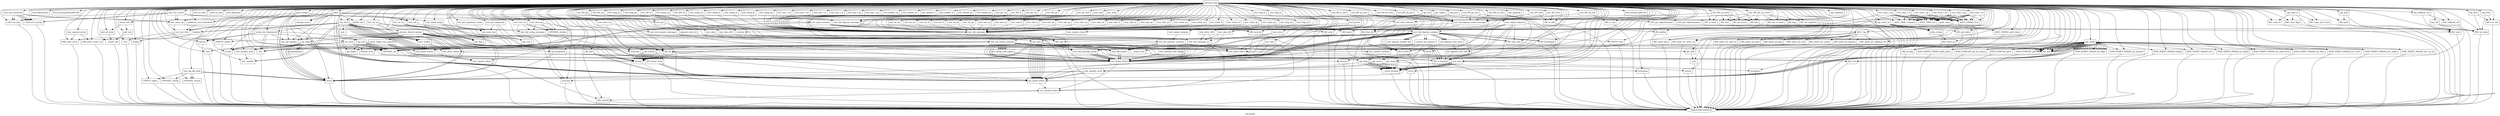 digraph "Call graph" {
	label="Call graph";

	Node0x5641d5fdc0b0 [shape=record,label="{external node}"];
	Node0x5641d5fdc0b0 -> Node0x5641d5fdae50;
	Node0x5641d5fdc0b0 -> Node0x5641d5fdaee0;
	Node0x5641d5fdc0b0 -> Node0x5641d603a8a0;
	Node0x5641d5fdc0b0 -> Node0x5641d603a8d0;
	Node0x5641d5fdc0b0 -> Node0x5641d603a980;
	Node0x5641d5fdc0b0 -> Node0x5641d5fdae80;
	Node0x5641d5fdc0b0 -> Node0x5641d5fdb070;
	Node0x5641d5fdc0b0 -> Node0x5641d5fdaf50;
	Node0x5641d5fdc0b0 -> Node0x5641d603aa50;
	Node0x5641d5fdc0b0 -> Node0x5641d5fdaeb0;
	Node0x5641d5fdc0b0 -> Node0x5641d603ab50;
	Node0x5641d5fdc0b0 -> Node0x5641d603abc0;
	Node0x5641d5fdc0b0 -> Node0x5641d603ac30;
	Node0x5641d5fdc0b0 -> Node0x5641d603ac60;
	Node0x5641d5fdc0b0 -> Node0x5641d5fb3970;
	Node0x5641d5fdc0b0 -> Node0x5641d5fb3b60;
	Node0x5641d5fdc0b0 -> Node0x5641d5fb3bd0;
	Node0x5641d5fdc0b0 -> Node0x5641d5fb4080;
	Node0x5641d5fdc0b0 -> Node0x5641d5fb4120;
	Node0x5641d5fdc0b0 -> Node0x5641d5fb41c0;
	Node0x5641d5fdc0b0 -> Node0x5641d6248a20;
	Node0x5641d5fdc0b0 -> Node0x5641d6248ac0;
	Node0x5641d5fdc0b0 -> Node0x5641d6248b60;
	Node0x5641d5fdc0b0 -> Node0x5641d6248bd0;
	Node0x5641d5fdc0b0 -> Node0x5641d6248e30;
	Node0x5641d5fdc0b0 -> Node0x5641d6248c40;
	Node0x5641d5fdc0b0 -> Node0x5641d6248ed0;
	Node0x5641d5fdc0b0 -> Node0x5641d6248f40;
	Node0x5641d5fdc0b0 -> Node0x5641d6248fe0;
	Node0x5641d5fdc0b0 -> Node0x5641d6249090;
	Node0x5641d5fdc0b0 -> Node0x5641d62492a0;
	Node0x5641d5fdc0b0 -> Node0x5641d62492d0;
	Node0x5641d5fdc0b0 -> Node0x5641d6249380;
	Node0x5641d5fdc0b0 -> Node0x5641d6249500;
	Node0x5641d5fdc0b0 -> Node0x5641d6249600;
	Node0x5641d5fdc0b0 -> Node0x5641d624b300;
	Node0x5641d5fdc0b0 -> Node0x5641d624b410;
	Node0x5641d5fdc0b0 -> Node0x5641d624b520;
	Node0x5641d5fdc0b0 -> Node0x5641d624b220;
	Node0x5641d5fdc0b0 -> Node0x5641d624b550;
	Node0x5641d5fdc0b0 -> Node0x5641d5fb39a0;
	Node0x5641d5fdc0b0 -> Node0x5641d6248c70;
	Node0x5641d5fdc0b0 -> Node0x5641d5fb4260;
	Node0x5641d5fdc0b0 -> Node0x5641d5fb3ac0;
	Node0x5641d5fdc0b0 -> Node0x5641d62496a0;
	Node0x5641d5fdc0b0 -> Node0x5641d603ad80;
	Node0x5641d5fdc0b0 -> Node0x5641d624b730;
	Node0x5641d5fdc0b0 -> Node0x5641d624b760;
	Node0x5641d5fdc0b0 -> Node0x5641d5fdb120;
	Node0x5641d5fdc0b0 -> Node0x5641d624b970;
	Node0x5641d5fdc0b0 -> Node0x5641d624b9a0;
	Node0x5641d5fdc0b0 -> Node0x5641d624ba10;
	Node0x5641d5fdc0b0 -> Node0x5641d624bb10;
	Node0x5641d5fdc0b0 -> Node0x5641d624bbb0;
	Node0x5641d5fdc0b0 -> Node0x5641d624bd30;
	Node0x5641d5fdc0b0 -> Node0x5641d624bd60;
	Node0x5641d5fdc0b0 -> Node0x5641d624bed0;
	Node0x5641d5fdc0b0 -> Node0x5641d624bf00;
	Node0x5641d5fdc0b0 -> Node0x5641d624bf70;
	Node0x5641d5fdc0b0 -> Node0x5641d624c140;
	Node0x5641d5fdc0b0 -> Node0x5641d624c1e0;
	Node0x5641d5fdc0b0 -> Node0x5641d624c280;
	Node0x5641d5fdc0b0 -> Node0x5641d624c320;
	Node0x5641d5fdc0b0 -> Node0x5641d624c3c0;
	Node0x5641d5fdc0b0 -> Node0x5641d624c460;
	Node0x5641d5fdc0b0 -> Node0x5641d624c500;
	Node0x5641d5fdc0b0 -> Node0x5641d624c5a0;
	Node0x5641d5fdc0b0 -> Node0x5641d624c640;
	Node0x5641d5fdc0b0 -> Node0x5641d624c6e0;
	Node0x5641d5fdc0b0 -> Node0x5641d624c780;
	Node0x5641d5fdc0b0 -> Node0x5641d624c820;
	Node0x5641d5fdc0b0 -> Node0x5641d624c8c0;
	Node0x5641d5fdc0b0 -> Node0x5641d624c960;
	Node0x5641d5fdc0b0 -> Node0x5641d624ca00;
	Node0x5641d5fdc0b0 -> Node0x5641d624aa80;
	Node0x5641d5fdc0b0 -> Node0x5641d624ab20;
	Node0x5641d5fdc0b0 -> Node0x5641d624abc0;
	Node0x5641d5fdc0b0 -> Node0x5641d624ac60;
	Node0x5641d5fdc0b0 -> Node0x5641d624ad00;
	Node0x5641d5fdc0b0 -> Node0x5641d624ada0;
	Node0x5641d5fdc0b0 -> Node0x5641d624ae40;
	Node0x5641d5fdc0b0 -> Node0x5641d624aee0;
	Node0x5641d5fdc0b0 -> Node0x5641d624af80;
	Node0x5641d5fdc0b0 -> Node0x5641d624b020;
	Node0x5641d5fdc0b0 -> Node0x5641d624b0c0;
	Node0x5641d5fdc0b0 -> Node0x5641d624b160;
	Node0x5641d5fdc0b0 -> Node0x5641d601a090;
	Node0x5641d5fdc0b0 -> Node0x5641d601a130;
	Node0x5641d5fdc0b0 -> Node0x5641d601a1d0;
	Node0x5641d5fdc0b0 -> Node0x5641d601a270;
	Node0x5641d5fdc0b0 -> Node0x5641d601a310;
	Node0x5641d5fdc0b0 -> Node0x5641d601a3b0;
	Node0x5641d5fdc0b0 -> Node0x5641d601a450;
	Node0x5641d5fdc0b0 -> Node0x5641d601a4f0;
	Node0x5641d5fdc0b0 -> Node0x5641d601a590;
	Node0x5641d5fdc0b0 -> Node0x5641d601a630;
	Node0x5641d5fdc0b0 -> Node0x5641d601a6d0;
	Node0x5641d5fdc0b0 -> Node0x5641d601a770;
	Node0x5641d5fdc0b0 -> Node0x5641d601a810;
	Node0x5641d5fdc0b0 -> Node0x5641d601a8b0;
	Node0x5641d5fdc0b0 -> Node0x5641d601a950;
	Node0x5641d5fdc0b0 -> Node0x5641d601a9f0;
	Node0x5641d5fdc0b0 -> Node0x5641d601aa90;
	Node0x5641d5fdc0b0 -> Node0x5641d601ab30;
	Node0x5641d5fdc0b0 -> Node0x5641d601abd0;
	Node0x5641d5fdc0b0 -> Node0x5641d601ac70;
	Node0x5641d5fdc0b0 -> Node0x5641d601ad10;
	Node0x5641d5fdc0b0 -> Node0x5641d601adb0;
	Node0x5641d5fdc0b0 -> Node0x5641d601ae50;
	Node0x5641d5fdc0b0 -> Node0x5641d6248f70;
	Node0x5641d5fdc0b0 -> Node0x5641d601af20;
	Node0x5641d5fdc0b0 -> Node0x5641d601afc0;
	Node0x5641d5fdc0b0 -> Node0x5641d601b060;
	Node0x5641d5fdc0b0 -> Node0x5641d601b220;
	Node0x5641d5fdc0b0 -> Node0x5641d601b250;
	Node0x5641d5fdc0b0 -> Node0x5641d601b390;
	Node0x5641d5fdc0b0 -> Node0x5641d601b430;
	Node0x5641d5fdc0b0 -> Node0x5641d601b560;
	Node0x5641d5fdc0b0 -> Node0x5641d5fdb000;
	Node0x5641d5fdc0b0 -> Node0x5641d601b590;
	Node0x5641d5fdc0b0 -> Node0x5641d601b770;
	Node0x5641d5fdc0b0 -> Node0x5641d601b7a0;
	Node0x5641d5fdc0b0 -> Node0x5641d601b8a0;
	Node0x5641d5fdc0b0 -> Node0x5641d601ba00;
	Node0x5641d5fdc0b0 -> Node0x5641d601ba70;
	Node0x5641d5fdc0b0 -> Node0x5641d601bbd0;
	Node0x5641d5fdc0b0 -> Node0x5641d601bc00;
	Node0x5641d5fdc0b0 -> Node0x5641d601bcc0;
	Node0x5641d5fdc0b0 -> Node0x5641d601bd80;
	Node0x5641d5fdc0b0 -> Node0x5641d60190c0;
	Node0x5641d5fdc0b0 -> Node0x5641d6019240;
	Node0x5641d5fdc0b0 -> Node0x5641d6019270;
	Node0x5641d5fdc0b0 -> Node0x5641d60192e0;
	Node0x5641d5fdc0b0 -> Node0x5641d6019430;
	Node0x5641d5fdc0b0 -> Node0x5641d60194a0;
	Node0x5641d5fdc0b0 -> Node0x5641d60195f0;
	Node0x5641d5fdc0b0 -> Node0x5641d6019660;
	Node0x5641d5fdc0b0 -> Node0x5641d60197f0;
	Node0x5641d5fdc0b0 -> Node0x5641d6019890;
	Node0x5641d5fdc0b0 -> Node0x5641d6019900;
	Node0x5641d5fdc0b0 -> Node0x5641d60199f0;
	Node0x5641d5fdc0b0 -> Node0x5641d6019a20;
	Node0x5641d5fdc0b0 -> Node0x5641d6019b20;
	Node0x5641d5fdc0b0 -> Node0x5641d6019bc0;
	Node0x5641d5fdc0b0 -> Node0x5641d6019b50;
	Node0x5641d5fdc0b0 -> Node0x5641d6019d50;
	Node0x5641d5fdc0b0 -> Node0x5641d6019f90;
	Node0x5641d5fdc0b0 -> Node0x5641d601a000;
	Node0x5641d5fdc0b0 -> Node0x5641d601a030;
	Node0x5641d5fdc0b0 -> Node0x5641d601a060;
	Node0x5641d5fdc0b0 -> Node0x5641d601c0a0;
	Node0x5641d5fdc0b0 -> Node0x5641d601c110;
	Node0x5641d5fdc0b0 -> Node0x5641d601c140;
	Node0x5641d5fdc0b0 -> Node0x5641d601c370;
	Node0x5641d5fdc0b0 -> Node0x5641d601c440;
	Node0x5641d5fdc0b0 -> Node0x5641d601c540;
	Node0x5641d5fdc0b0 -> Node0x5641d601c570;
	Node0x5641d5fdc0b0 -> Node0x5641d601c6f0;
	Node0x5641d5fdc0b0 -> Node0x5641d601c870;
	Node0x5641d5fdc0b0 -> Node0x5641d601c9f0;
	Node0x5641d5fdc0b0 -> Node0x5641d601cb70;
	Node0x5641d5fdc0b0 -> Node0x5641d601cd60;
	Node0x5641d5fdc0b0 -> Node0x5641d601cdd0;
	Node0x5641d5fdc0b0 -> Node0x5641d603adf0;
	Node0x5641d5fdc0b0 -> Node0x5641d5fb4870;
	Node0x5641d5fdc0b0 -> Node0x5641d601ce00;
	Node0x5641d5fdc0b0 -> Node0x5641d601cfd0;
	Node0x5641d5fdc0b0 -> Node0x5641d601d040;
	Node0x5641d5fdc0b0 -> Node0x5641d5fd0cf0;
	Node0x5641d5fdc0b0 -> Node0x5641d5fd0d90;
	Node0x5641d5fdc0b0 -> Node0x5641d5fd0e00;
	Node0x5641d5fdc0b0 -> Node0x5641d5fd0ef0;
	Node0x5641d5fdc0b0 -> Node0x5641d6248860;
	Node0x5641d5fdc0b0 -> Node0x5641d5fd0f20;
	Node0x5641d5fdc0b0 -> Node0x5641d5fd0fe0;
	Node0x5641d5fdc0b0 -> Node0x5641d5fd11d0;
	Node0x5641d5fdc0b0 -> Node0x5641d5fd1280;
	Node0x5641d5fdc0b0 -> Node0x5641d5fd12b0;
	Node0x5641d5fdc0b0 -> Node0x5641d5fd1530;
	Node0x5641d5fdc0b0 -> Node0x5641d5fd1560;
	Node0x5641d5fdc0b0 -> Node0x5641d5fd1750;
	Node0x5641d5fdc0b0 -> Node0x5641d5fd1780;
	Node0x5641d5fdc0b0 -> Node0x5641d5fd1970;
	Node0x5641d5fdc0b0 -> Node0x5641d62487f0;
	Node0x5641d5fdc0b0 -> Node0x5641d5fd19a0;
	Node0x5641d5fdc0b0 -> Node0x5641d5fd1b60;
	Node0x5641d5fdc0b0 -> Node0x5641d5fd1bd0;
	Node0x5641d5fdc0b0 -> Node0x5641d5fd1c40;
	Node0x5641d5fdc0b0 -> Node0x5641d5fd1cb0;
	Node0x5641d5fdc0b0 -> Node0x5641d5fd1d20;
	Node0x5641d5fdc0b0 -> Node0x5641d5fd21a0;
	Node0x5641d5fdc0b0 -> Node0x5641d5fd2210;
	Node0x5641d5fdc0b0 -> Node0x5641d5fd2280;
	Node0x5641d5fdc0b0 -> Node0x5641d5fd22f0;
	Node0x5641d5fdc0b0 -> Node0x5641d5fd2360;
	Node0x5641d5fdc0b0 -> Node0x5641d5fd2be0;
	Node0x5641d5fdc0b0 -> Node0x5641d5fd2c50;
	Node0x5641d5fdc0b0 -> Node0x5641d5fd2cc0;
	Node0x5641d5fdc0b0 -> Node0x5641d5fd2d30;
	Node0x5641d5fdc0b0 -> Node0x5641d62486d0;
	Node0x5641d5fdc0b0 -> Node0x5641d5fd30a0;
	Node0x5641d5fdc0b0 -> Node0x5641d5fd3030;
	Node0x5641d5fdc0b0 -> Node0x5641d5fd3180;
	Node0x5641d5fdc0b0 -> Node0x5641d6248780;
	Node0x5641d5fdc0b0 -> Node0x5641d5fd3250;
	Node0x5641d5fdc0b0 -> Node0x5641d624b480;
	Node0x5641d5fdc0b0 -> Node0x5641d624b370;
	Node0x5641d5fdc0b0 -> Node0x5641d5fb48a0;
	Node0x5641d5fdc0b0 -> Node0x5641d6249670;
	Node0x5641d5fdc0b0 -> Node0x5641d5fd32b0;
	Node0x5641d5fdc0b0 -> Node0x5641d5fd3440;
	Node0x5641d5fdc0b0 -> Node0x5641d5fd34b0;
	Node0x5641d5fdc0b0 -> Node0x5641d624b290;
	Node0x5641d5fdc0b0 -> Node0x5641d5fd35b0;
	Node0x5641d5fdc0b0 -> Node0x5641d6248900;
	Node0x5641d5fdc0b0 -> Node0x5641d5fd3650;
	Node0x5641d5fdc0b0 -> Node0x5641d624b600;
	Node0x5641d5fdc0b0 -> Node0x5641d5fb3a50;
	Node0x5641d5fdc0b0 -> Node0x5641d5fd3750;
	Node0x5641d5fdc0b0 -> Node0x5641d6248970;
	Node0x5641d5fdc0b0 -> Node0x5641d5fd3850;
	Node0x5641d5fdc0b0 -> Node0x5641d601b090;
	Node0x5641d5fdc0b0 -> Node0x5641d5fd3bf0;
	Node0x5641d5fdc0b0 -> Node0x5641d5fd40f0;
	Node0x5641d5fdc0b0 -> Node0x5641d601b940;
	Node0x5641d5fdc0b0 -> Node0x5641d5fd4280;
	Node0x5641d5fdc0b0 -> Node0x5641d5fd43f0;
	Node0x5641d5fdc0b0 -> Node0x5641d5fd48e0;
	Node0x5641d5fdc0b0 -> Node0x5641d601bb10;
	Node0x5641d5fdc0b0 -> Node0x5641d5fd4b30;
	Node0x5641d5fdc0b0 -> Node0x5641d5fd4ba0;
	Node0x5641d5fdc0b0 -> Node0x5641d601b700;
	Node0x5641d5fdc0b0 -> Node0x5641d5fd4e10;
	Node0x5641d5fdc0b0 -> Node0x5641d6249710;
	Node0x5641d5fdc0b0 -> Node0x5641d5fd3390;
	Node0x5641d5fdc0b0 -> Node0x5641d5fd4fb0;
	Node0x5641d5fdc0b0 -> Node0x5641d5fd5420;
	Node0x5641d5fdc0b0 -> Node0x5641d5fd5050;
	Node0x5641d5fdc0b0 -> Node0x5641d5fd5680;
	Node0x5641d5fdc0b0 -> Node0x5641d5fd4fe0;
	Node0x5641d5fdc0b0 -> Node0x5641d5fd5870;
	Node0x5641d5fdc0b0 -> Node0x5641d5fd5150;
	Node0x5641d5fdc0b0 -> Node0x5641d5fd5910;
	Node0x5641d5fdc0b0 -> Node0x5641d5fd51c0;
	Node0x5641d5fdc0b0 -> Node0x5641d5fd5a70;
	Node0x5641d5fdc0b0 -> Node0x5641d5fd5230;
	Node0x5641d5fdc0b0 -> Node0x5641d5fd5bb0;
	Node0x5641d5fdc0b0 -> Node0x5641d5fd52a0;
	Node0x5641d5fdc0b0 -> Node0x5641d6068350;
	Node0x5641d5fdc0b0 -> Node0x5641d5fd5310;
	Node0x5641d5fdc0b0 -> Node0x5641d6068440;
	Node0x5641d5fdc0b0 -> Node0x5641d5fd5380;
	Node0x5641d5fdc0b0 -> Node0x5641d5fd5490;
	Node0x5641d5fdc0b0 -> Node0x5641d60684e0;
	Node0x5641d5fdc0b0 -> Node0x5641d5fd54c0;
	Node0x5641d5fdc0b0 -> Node0x5641d60682e0;
	Node0x5641d5fdc0b0 -> Node0x5641d5fd59b0;
	Node0x5641d5fdc0b0 -> Node0x5641d5fd5720;
	Node0x5641d5fdc0b0 -> Node0x5641d5fd56b0;
	Node0x5641d5fdc0b0 -> Node0x5641d5fd57d0;
	Node0x5641d5fdc0b0 -> Node0x5641d5fd5530;
	Node0x5641d5fdc0b0 -> Node0x5641d5fced00;
	Node0x5641d5fdaee0 [shape=record,label="{cast_test_vector}"];
	Node0x5641d5fdaee0 -> Node0x5641d5fdae80;
	Node0x5641d5fdaee0 -> Node0x5641d5fdb070;
	Node0x5641d5fdaee0 -> Node0x5641d5fdb000;
	Node0x5641d5fdaee0 -> Node0x5641d5fdb120;
	Node0x5641d5fdaee0 -> Node0x5641d5fdb070;
	Node0x5641d5fdaee0 -> Node0x5641d5fdb000;
	Node0x5641d5fdaee0 -> Node0x5641d5fdb120;
	Node0x5641d5fdae50 [shape=record,label="{setup_tests}"];
	Node0x5641d5fdae50 -> Node0x5641d5fdaeb0;
	Node0x5641d5fdae50 -> Node0x5641d5fdaf50;
	Node0x5641d603a8a0 [shape=record,label="{cast_test_iterations}"];
	Node0x5641d603a8a0 -> Node0x5641d5fdae80;
	Node0x5641d603a8a0 -> Node0x5641d5fdb070;
	Node0x5641d603a8a0 -> Node0x5641d5fdb070;
	Node0x5641d603a8a0 -> Node0x5641d5fdae80;
	Node0x5641d603a8a0 -> Node0x5641d5fdb070;
	Node0x5641d603a8a0 -> Node0x5641d5fdb070;
	Node0x5641d603a8a0 -> Node0x5641d5fdb000;
	Node0x5641d603a8a0 -> Node0x5641d5fdb000;
	Node0x5641d603a8d0 [shape=record,label="{llvm.dbg.declare}"];
	Node0x5641d5fb41c0 [shape=record,label="{run_tests}"];
	Node0x5641d5fb41c0 -> Node0x5641d5fb4230;
	Node0x5641d5fb41c0 -> Node0x5641d5fb39a0;
	Node0x5641d5fb41c0 -> Node0x5641d5fb39a0;
	Node0x5641d5fb41c0 -> Node0x5641d5fb39a0;
	Node0x5641d5fb41c0 -> Node0x5641d5fb3a50;
	Node0x5641d5fb41c0 -> Node0x5641d5fb4260;
	Node0x5641d5fb41c0 -> Node0x5641d5fb39a0;
	Node0x5641d5fb41c0 -> Node0x5641d5fb39a0;
	Node0x5641d5fb41c0 -> Node0x5641d5fb3a50;
	Node0x5641d5fb41c0 -> Node0x5641d5fb3bd0;
	Node0x5641d5fb41c0 -> Node0x5641d5fdae20;
	Node0x5641d5fb41c0 -> Node0x5641d5fb4310;
	Node0x5641d5fb41c0 -> Node0x5641d5fb4380;
	Node0x5641d5fb41c0 -> Node0x5641d5fb39a0;
	Node0x5641d5fb41c0 -> Node0x5641d5fb39a0;
	Node0x5641d5fb41c0 -> Node0x5641d5fb3a50;
	Node0x5641d5fb41c0 -> Node0x5641d5fb4260;
	Node0x5641d5fb41c0 -> Node0x5641d5fb4800;
	Node0x5641d5fb41c0 -> Node0x5641d5fb3bd0;
	Node0x5641d5fb41c0 -> Node0x5641d5fdae20;
	Node0x5641d5fb41c0 -> Node0x5641d5fb4380;
	Node0x5641d5fb41c0 -> Node0x5641d5fb4310;
	Node0x5641d5fb41c0 -> Node0x5641d5fb4310;
	Node0x5641d5fb41c0 -> Node0x5641d5fb4310;
	Node0x5641d5fb4230 [shape=record,label="{process_shared_options}"];
	Node0x5641d5fb4230 -> Node0x5641d5fb4870;
	Node0x5641d5fb4230 -> Node0x5641d62486d0;
	Node0x5641d5fb4230 -> Node0x5641d603ad80;
	Node0x5641d5fb4230 -> Node0x5641d5fb48a0;
	Node0x5641d5fb4230 -> Node0x5641d6248780;
	Node0x5641d5fb4230 -> Node0x5641d62487f0;
	Node0x5641d5fb4230 -> Node0x5641d6248780;
	Node0x5641d5fb4230 -> Node0x5641d62487f0;
	Node0x5641d5fb4230 -> Node0x5641d6248860;
	Node0x5641d5fb4230 -> Node0x5641d62487f0;
	Node0x5641d5fb4230 -> Node0x5641d6248860;
	Node0x5641d5fb4230 -> Node0x5641d62487f0;
	Node0x5641d5fb4230 -> Node0x5641d6248860;
	Node0x5641d5fb4230 -> Node0x5641d603ad10;
	Node0x5641d5fb4230 -> Node0x5641d62488d0;
	Node0x5641d5fb4310 [shape=record,label="{test_verdict}"];
	Node0x5641d5fb4310 -> Node0x5641d5fb3a50;
	Node0x5641d5fb4310 -> Node0x5641d6248970;
	Node0x5641d5fb4310 -> Node0x5641d5fb39a0;
	Node0x5641d5fb4310 -> Node0x5641d6248900;
	Node0x5641d5fb4310 -> Node0x5641d5fb39a0;
	Node0x5641d5fb4310 -> Node0x5641d5fb39a0;
	Node0x5641d5fb4310 -> Node0x5641d5fb3a50;
	Node0x5641d5fb4380 [shape=record,label="{finalize}"];
	Node0x5641d5fb4380 -> Node0x5641d6248a20;
	Node0x5641d5fb4380 -> Node0x5641d6248ac0;
	Node0x5641d5fb4800 [shape=record,label="{gcd}"];
	Node0x5641d6248a20 [shape=record,label="{ERR_clear_error}"];
	Node0x5641d6248a20 -> Node0x5641d5fdae20;
	Node0x5641d6248ac0 [shape=record,label="{ERR_print_errors_cb}"];
	Node0x5641d6248ac0 -> Node0x5641d5fdae20;
	Node0x5641d6248b60 [shape=record,label="{llvm.va_start}"];
	Node0x5641d6248bd0 [shape=record,label="{llvm.va_end}"];
	Node0x5641d601b7a0 [shape=record,label="{test_BN_eq}"];
	Node0x5641d601b7a0 -> Node0x5641d601b8a0;
	Node0x5641d601b7a0 -> Node0x5641d601b940;
	Node0x5641d601b8a0 [shape=record,label="{BN_cmp}"];
	Node0x5641d601b8a0 -> Node0x5641d5fdae20;
	Node0x5641d601ba00 [shape=record,label="{test_BN_eq_zero}"];
	Node0x5641d601ba00 -> Node0x5641d601ba70;
	Node0x5641d601ba00 -> Node0x5641d601bb10;
	Node0x5641d601ba70 [shape=record,label="{BN_is_zero}"];
	Node0x5641d601ba70 -> Node0x5641d5fdae20;
	Node0x5641d601bbd0 [shape=record,label="{test_BN_ne}"];
	Node0x5641d601bbd0 -> Node0x5641d601b8a0;
	Node0x5641d601bbd0 -> Node0x5641d601b940;
	Node0x5641d601bc00 [shape=record,label="{test_BN_ne_zero}"];
	Node0x5641d601bc00 -> Node0x5641d601ba70;
	Node0x5641d601bc00 -> Node0x5641d601bb10;
	Node0x5641d601bcc0 [shape=record,label="{test_BN_gt}"];
	Node0x5641d601bcc0 -> Node0x5641d601b8a0;
	Node0x5641d601bcc0 -> Node0x5641d601b940;
	Node0x5641d601bd80 [shape=record,label="{test_BN_gt_zero}"];
	Node0x5641d601bd80 -> Node0x5641d60190c0;
	Node0x5641d601bd80 -> Node0x5641d601ba70;
	Node0x5641d601bd80 -> Node0x5641d601bb10;
	Node0x5641d60190c0 [shape=record,label="{BN_is_negative}"];
	Node0x5641d60190c0 -> Node0x5641d5fdae20;
	Node0x5641d5fd5870 [shape=record,label="{tap_puts}"];
	Node0x5641d5fd5870 -> Node0x5641d6248f40;
	Node0x5641d5fd5870 -> Node0x5641d5fd5420;
	Node0x5641d5fd5150 [shape=record,label="{BIO_meth_set_puts}"];
	Node0x5641d5fd5150 -> Node0x5641d5fdae20;
	Node0x5641d5fd5910 [shape=record,label="{tap_gets}"];
	Node0x5641d5fd5910 -> Node0x5641d5fd5490;
	Node0x5641d5fd5910 -> Node0x5641d5fd59b0;
	Node0x5641d5fd51c0 [shape=record,label="{BIO_meth_set_gets}"];
	Node0x5641d5fd51c0 -> Node0x5641d5fdae20;
	Node0x5641d5fd5a70 [shape=record,label="{tap_ctrl}"];
	Node0x5641d5fd5a70 -> Node0x5641d5fd5490;
	Node0x5641d5fd5a70 -> Node0x5641d5fd54c0;
	Node0x5641d5fd5a70 -> Node0x5641d5fd3750;
	Node0x5641d5fd5230 [shape=record,label="{BIO_meth_set_ctrl}"];
	Node0x5641d5fd5230 -> Node0x5641d5fdae20;
	Node0x5641d5fd5bb0 [shape=record,label="{tap_new}"];
	Node0x5641d5fd5bb0 -> Node0x5641d5fd54c0;
	Node0x5641d5fd5bb0 -> Node0x5641d60682e0;
	Node0x5641d5fd52a0 [shape=record,label="{BIO_meth_set_create}"];
	Node0x5641d5fd52a0 -> Node0x5641d5fdae20;
	Node0x5641d6068350 [shape=record,label="{tap_free}"];
	Node0x5641d6068350 -> Node0x5641d5fd54c0;
	Node0x5641d6068350 -> Node0x5641d60682e0;
	Node0x5641d5fd5310 [shape=record,label="{BIO_meth_set_destroy}"];
	Node0x5641d5fd5310 -> Node0x5641d5fdae20;
	Node0x5641d6068440 [shape=record,label="{tap_callback_ctrl}"];
	Node0x5641d6068440 -> Node0x5641d5fd5490;
	Node0x5641d6068440 -> Node0x5641d60684e0;
	Node0x5641d5fd5380 [shape=record,label="{BIO_meth_set_callback_ctrl}"];
	Node0x5641d5fd5380 -> Node0x5641d5fdae20;
	Node0x5641d5fd5490 [shape=record,label="{BIO_next}"];
	Node0x5641d5fd5490 -> Node0x5641d5fdae20;
	Node0x5641d60684e0 [shape=record,label="{BIO_callback_ctrl}"];
	Node0x5641d60684e0 -> Node0x5641d5fdae20;
	Node0x5641d5fd54c0 [shape=record,label="{BIO_set_data}"];
	Node0x5641d5fd54c0 -> Node0x5641d5fdae20;
	Node0x5641d60682e0 [shape=record,label="{BIO_set_init}"];
	Node0x5641d60682e0 -> Node0x5641d5fdae20;
	Node0x5641d5fd59b0 [shape=record,label="{BIO_gets}"];
	Node0x5641d5fd59b0 -> Node0x5641d5fdae20;
	Node0x5641d603a980 [shape=record,label="{llvm.memcpy.p0i8.p0i8.i64}"];
	Node0x5641d5fdae80 [shape=record,label="{CAST_set_key}"];
	Node0x5641d5fdae80 -> Node0x5641d5fdae20;
	Node0x5641d5fdb070 [shape=record,label="{CAST_ecb_encrypt}"];
	Node0x5641d5fdb070 -> Node0x5641d5fdae20;
	Node0x5641d5fdaf50 [shape=record,label="{add_test}"];
	Node0x5641d5fdaf50 -> Node0x5641d603aa50;
	Node0x5641d603aa50 [shape=record,label="{__assert_fail}"];
	Node0x5641d603aa50 -> Node0x5641d5fdae20;
	Node0x5641d5fdaeb0 [shape=record,label="{add_all_tests}"];
	Node0x5641d5fdaeb0 -> Node0x5641d603aa50;
	Node0x5641d603ab50 [shape=record,label="{subtest_level}"];
	Node0x5641d603abc0 [shape=record,label="{setup_test_framework}"];
	Node0x5641d603abc0 -> Node0x5641d603ac30;
	Node0x5641d603abc0 -> Node0x5641d603ac30;
	Node0x5641d603abc0 -> Node0x5641d603ac60;
	Node0x5641d603abc0 -> Node0x5641d603ac60;
	Node0x5641d603abc0 -> Node0x5641d603ad10;
	Node0x5641d603abc0 -> Node0x5641d603ad80;
	Node0x5641d603abc0 -> Node0x5641d603adf0;
	Node0x5641d603ac30 [shape=record,label="{getenv}"];
	Node0x5641d603ac30 -> Node0x5641d5fdae20;
	Node0x5641d603ac60 [shape=record,label="{atoi}"];
	Node0x5641d603ac60 -> Node0x5641d5fdae20;
	Node0x5641d603ad10 [shape=record,label="{set_seed}"];
	Node0x5641d603ad10 -> Node0x5641d5fb3970;
	Node0x5641d603ad10 -> Node0x5641d603ab50;
	Node0x5641d603ad10 -> Node0x5641d5fb39a0;
	Node0x5641d603ad10 -> Node0x5641d5fb3a50;
	Node0x5641d603ad10 -> Node0x5641d5fb3ac0;
	Node0x5641d5fb3970 [shape=record,label="{time}"];
	Node0x5641d5fb3970 -> Node0x5641d5fdae20;
	Node0x5641d5fb3b60 [shape=record,label="{pulldown_test_framework}"];
	Node0x5641d5fb3b60 -> Node0x5641d5fb3bd0;
	Node0x5641d6248f40 [shape=record,label="{strlen}"];
	Node0x5641d6248f40 -> Node0x5641d5fdae20;
	Node0x5641d5fb3bd0 [shape=record,label="{set_test_title}"];
	Node0x5641d5fb3bd0 -> Node0x5641d5fb4080;
	Node0x5641d5fb3bd0 -> Node0x5641d5fb4120;
	Node0x5641d5fb4080 [shape=record,label="{free}"];
	Node0x5641d5fb4080 -> Node0x5641d5fdae20;
	Node0x5641d5fb4120 [shape=record,label="{strdup}"];
	Node0x5641d5fb4120 -> Node0x5641d5fdae20;
	Node0x5641d6248f70 [shape=record,label="{test_ptr}"];
	Node0x5641d6248f70 -> Node0x5641d624c070;
	Node0x5641d601af20 [shape=record,label="{test_true}"];
	Node0x5641d601af20 -> Node0x5641d624c070;
	Node0x5641d601afc0 [shape=record,label="{test_false}"];
	Node0x5641d601afc0 -> Node0x5641d624c070;
	Node0x5641d601b060 [shape=record,label="{test_str_eq}"];
	Node0x5641d601b060 -> Node0x5641d6248c40;
	Node0x5641d601b060 -> Node0x5641d6248f40;
	Node0x5641d601b060 -> Node0x5641d6248f40;
	Node0x5641d601b060 -> Node0x5641d601b090;
	Node0x5641d6019240 [shape=record,label="{test_BN_ge}"];
	Node0x5641d6019240 -> Node0x5641d601b8a0;
	Node0x5641d6019240 -> Node0x5641d601b940;
	Node0x5641d6019270 [shape=record,label="{test_BN_ge_zero}"];
	Node0x5641d6019270 -> Node0x5641d60190c0;
	Node0x5641d6019270 -> Node0x5641d601ba70;
	Node0x5641d6019270 -> Node0x5641d601bb10;
	Node0x5641d60192e0 [shape=record,label="{test_BN_lt}"];
	Node0x5641d60192e0 -> Node0x5641d601b8a0;
	Node0x5641d60192e0 -> Node0x5641d601b940;
	Node0x5641d6019430 [shape=record,label="{test_BN_lt_zero}"];
	Node0x5641d6019430 -> Node0x5641d60190c0;
	Node0x5641d6019430 -> Node0x5641d601ba70;
	Node0x5641d6019430 -> Node0x5641d601bb10;
	Node0x5641d60194a0 [shape=record,label="{test_BN_le}"];
	Node0x5641d60194a0 -> Node0x5641d601b8a0;
	Node0x5641d60194a0 -> Node0x5641d601b940;
	Node0x5641d60195f0 [shape=record,label="{test_BN_le_zero}"];
	Node0x5641d60195f0 -> Node0x5641d60190c0;
	Node0x5641d60195f0 -> Node0x5641d601ba70;
	Node0x5641d60195f0 -> Node0x5641d601bb10;
	Node0x5641d6019660 [shape=record,label="{test_BN_eq_one}"];
	Node0x5641d6019660 -> Node0x5641d60197f0;
	Node0x5641d6019660 -> Node0x5641d601bb10;
	Node0x5641d60197f0 [shape=record,label="{BN_is_one}"];
	Node0x5641d60197f0 -> Node0x5641d5fdae20;
	Node0x5641d6019890 [shape=record,label="{test_BN_odd}"];
	Node0x5641d6019890 -> Node0x5641d6019900;
	Node0x5641d6019890 -> Node0x5641d601bb10;
	Node0x5641d6019900 [shape=record,label="{BN_is_odd}"];
	Node0x5641d6019900 -> Node0x5641d5fdae20;
	Node0x5641d60199f0 [shape=record,label="{test_BN_even}"];
	Node0x5641d60199f0 -> Node0x5641d6019900;
	Node0x5641d60199f0 -> Node0x5641d601bb10;
	Node0x5641d6019a20 [shape=record,label="{test_BN_eq_word}"];
	Node0x5641d6019a20 -> Node0x5641d6019b20;
	Node0x5641d6019a20 -> Node0x5641d6019bc0;
	Node0x5641d6019a20 -> Node0x5641d6019b50;
	Node0x5641d6019a20 -> Node0x5641d601b940;
	Node0x5641d6019a20 -> Node0x5641d6019d50;
	Node0x5641d6019b20 [shape=record,label="{BN_is_word}"];
	Node0x5641d6019b20 -> Node0x5641d5fdae20;
	Node0x5641d5fd4a80 [shape=record,label="{hex_convert_memory}"];
	Node0x5641d5fd49b0 [shape=record,label="{test_bignum_zero_null}"];
	Node0x5641d5fd49b0 -> Node0x5641d60190c0;
	Node0x5641d601bb10 [shape=record,label="{test_fail_bignum_mono_message}"];
	Node0x5641d601bb10 -> Node0x5641d5fd4190;
	Node0x5641d601bb10 -> Node0x5641d6248c70;
	Node0x5641d5fd4b30 [shape=record,label="{test_output_bignum}"];
	Node0x5641d5fd4b30 -> Node0x5641d601ba70;
	Node0x5641d5fd4b30 -> Node0x5641d5fd49b0;
	Node0x5641d5fd4b30 -> Node0x5641d6248c70;
	Node0x5641d5fd4b30 -> Node0x5641d5fd4280;
	Node0x5641d5fd4b30 -> Node0x5641d5fd4ba0;
	Node0x5641d5fd4b30 -> Node0x5641d5fd4a80;
	Node0x5641d5fd4b30 -> Node0x5641d60190c0;
	Node0x5641d5fd4b30 -> Node0x5641d6248c70;
	Node0x5641d5fd4b30 -> Node0x5641d5fd4190;
	Node0x5641d5fd4ba0 [shape=record,label="{BN_bn2bin}"];
	Node0x5641d5fd4ba0 -> Node0x5641d5fdae20;
	Node0x5641d601b700 [shape=record,label="{test_fail_memory_message}"];
	Node0x5641d601b700 -> Node0x5641d5fd4de0;
	Node0x5641d601b700 -> Node0x5641d6248c70;
	Node0x5641d5fd4de0 [shape=record,label="{test_fail_memory_common}"];
	Node0x5641d5fd4de0 -> Node0x5641d624b730;
	Node0x5641d5fd4de0 -> Node0x5641d5fd4e80;
	Node0x5641d5fd4de0 -> Node0x5641d5fd3a70;
	Node0x5641d5fd4de0 -> Node0x5641d5fd4e80;
	Node0x5641d5fd4de0 -> Node0x5641d5fd4e80;
	Node0x5641d5fd4de0 -> Node0x5641d601b590;
	Node0x5641d5fd4de0 -> Node0x5641d5fd3a70;
	Node0x5641d5fd4de0 -> Node0x5641d5fd4a80;
	Node0x5641d5fd4de0 -> Node0x5641d5fd4a80;
	Node0x5641d5fd4de0 -> Node0x5641d6248c70;
	Node0x5641d5fd4de0 -> Node0x5641d5fd4e80;
	Node0x5641d5fd4de0 -> Node0x5641d6248c70;
	Node0x5641d5fd4de0 -> Node0x5641d5fd4e80;
	Node0x5641d5fd4de0 -> Node0x5641d6248c70;
	Node0x5641d5fd4de0 -> Node0x5641d6248c70;
	Node0x5641d5fd4de0 -> Node0x5641d6248970;
	Node0x5641d5fd4e80 [shape=record,label="{test_memory_null_empty}"];
	Node0x5641d5fd4e80 -> Node0x5641d6248c70;
	Node0x5641d5fd4e80 -> Node0x5641d6248c70;
	Node0x5641d5fd4e10 [shape=record,label="{test_output_memory}"];
	Node0x5641d5fd4e10 -> Node0x5641d5fd4de0;
	Node0x5641d6249710 [shape=record,label="{global_init}"];
	Node0x5641d5fd3390 [shape=record,label="{BIO_f_tap}"];
	Node0x5641d5fd3390 -> Node0x5641d5fd4fb0;
	Node0x5641d5fd3390 -> Node0x5641d5fd5050;
	Node0x5641d5fd3390 -> Node0x5641d5fd4fe0;
	Node0x5641d5fd3390 -> Node0x5641d5fd5150;
	Node0x5641d5fd3390 -> Node0x5641d5fd51c0;
	Node0x5641d5fd3390 -> Node0x5641d5fd5230;
	Node0x5641d5fd3390 -> Node0x5641d5fd52a0;
	Node0x5641d5fd3390 -> Node0x5641d5fd5310;
	Node0x5641d5fd3390 -> Node0x5641d5fd5380;
	Node0x5641d5fd4fb0 [shape=record,label="{BIO_meth_new}"];
	Node0x5641d5fd4fb0 -> Node0x5641d5fdae20;
	Node0x5641d5fd5420 [shape=record,label="{tap_write_ex}"];
	Node0x5641d5fd5420 -> Node0x5641d5fd5490;
	Node0x5641d5fd5420 -> Node0x5641d5fd5530;
	Node0x5641d5fd5420 -> Node0x5641d5fd54c0;
	Node0x5641d5fd5420 -> Node0x5641d603ab50;
	Node0x5641d5fd5420 -> Node0x5641d5fd55e0;
	Node0x5641d5fd5420 -> Node0x5641d5fd55e0;
	Node0x5641d5fd5420 -> Node0x5641d5fd55e0;
	Node0x5641d5fd5420 -> Node0x5641d5fd54c0;
	Node0x5641d5fd5050 [shape=record,label="{BIO_meth_set_write_ex}"];
	Node0x5641d5fd5050 -> Node0x5641d5fdae20;
	Node0x5641d5fd5680 [shape=record,label="{tap_read_ex}"];
	Node0x5641d5fd5680 -> Node0x5641d5fd5490;
	Node0x5641d5fd5680 -> Node0x5641d5fd5720;
	Node0x5641d5fd5680 -> Node0x5641d5fd56b0;
	Node0x5641d5fd5680 -> Node0x5641d5fd57d0;
	Node0x5641d5fd4fe0 [shape=record,label="{BIO_meth_set_read_ex}"];
	Node0x5641d5fd4fe0 -> Node0x5641d5fdae20;
	Node0x5641d62488d0 [shape=record,label="{check_single_test_params}"];
	Node0x5641d62488d0 -> Node0x5641d6248c40;
	Node0x5641d62488d0 -> Node0x5641d603ac60;
	Node0x5641d62488d0 -> Node0x5641d6248c70;
	Node0x5641d62488d0 -> Node0x5641d6248c70;
	Node0x5641d62488d0 -> Node0x5641d6248c70;
	Node0x5641d6248e30 [shape=record,label="{llvm.dbg.label}"];
	Node0x5641d6248c40 [shape=record,label="{strcmp}"];
	Node0x5641d6248c40 -> Node0x5641d5fdae20;
	Node0x5641d6248ed0 [shape=record,label="{glue_strings}"];
	Node0x5641d6248ed0 -> Node0x5641d6248f40;
	Node0x5641d6248ed0 -> Node0x5641d6248fe0;
	Node0x5641d6248ed0 -> Node0x5641d6248f70;
	Node0x5641d6248ed0 -> Node0x5641d6249090;
	Node0x5641d6248ed0 -> Node0x5641d6248f40;
	Node0x5641d6248fe0 [shape=record,label="{CRYPTO_malloc}"];
	Node0x5641d6248fe0 -> Node0x5641d5fdae20;
	Node0x5641d6249090 [shape=record,label="{strcpy}"];
	Node0x5641d6249090 -> Node0x5641d5fdae20;
	Node0x5641d62492a0 [shape=record,label="{test_mk_file_path}"];
	Node0x5641d62492a0 -> Node0x5641d6248f40;
	Node0x5641d62492a0 -> Node0x5641d6248f40;
	Node0x5641d62492a0 -> Node0x5641d6248f40;
	Node0x5641d62492a0 -> Node0x5641d62492d0;
	Node0x5641d62492a0 -> Node0x5641d6249380;
	Node0x5641d62492a0 -> Node0x5641d6249500;
	Node0x5641d62492a0 -> Node0x5641d6249500;
	Node0x5641d62492d0 [shape=record,label="{CRYPTO_zalloc}"];
	Node0x5641d62492d0 -> Node0x5641d5fdae20;
	Node0x5641d6249380 [shape=record,label="{OPENSSL_strlcpy}"];
	Node0x5641d6249380 -> Node0x5641d5fdae20;
	Node0x5641d6249500 [shape=record,label="{OPENSSL_strlcat}"];
	Node0x5641d6249500 -> Node0x5641d5fdae20;
	Node0x5641d6249600 [shape=record,label="{main}"];
	Node0x5641d6249600 -> Node0x5641d6249670;
	Node0x5641d6249600 -> Node0x5641d6249710;
	Node0x5641d6249600 -> Node0x5641d6248c70;
	Node0x5641d6249600 -> Node0x5641d603abc0;
	Node0x5641d6249600 -> Node0x5641d5fdae50;
	Node0x5641d6249600 -> Node0x5641d5fb41c0;
	Node0x5641d6249600 -> Node0x5641d62496a0;
	Node0x5641d6249600 -> Node0x5641d624b220;
	Node0x5641d6249600 -> Node0x5641d603ad80;
	Node0x5641d6249600 -> Node0x5641d5fb48a0;
	Node0x5641d6249600 -> Node0x5641d5fb3b60;
	Node0x5641d6249600 -> Node0x5641d624b290;
	Node0x5641d624b300 [shape=record,label="{test_get_argument_count}"];
	Node0x5641d624b300 -> Node0x5641d624b370;
	Node0x5641d624b410 [shape=record,label="{test_get_argument}"];
	Node0x5641d624b410 -> Node0x5641d624b480;
	Node0x5641d624b410 -> Node0x5641d624b520;
	Node0x5641d624b410 -> Node0x5641d624b370;
	Node0x5641d624b520 [shape=record,label="{OPENSSL_die}"];
	Node0x5641d624b520 -> Node0x5641d5fdae20;
	Node0x5641d624b220 [shape=record,label="{opt_check_usage}"];
	Node0x5641d624b220 -> Node0x5641d624b480;
	Node0x5641d624b220 -> Node0x5641d624b370;
	Node0x5641d624b220 -> Node0x5641d6248c70;
	Node0x5641d624b220 -> Node0x5641d6248c70;
	Node0x5641d624b550 [shape=record,label="{opt_printf_stderr}"];
	Node0x5641d624b550 -> Node0x5641d624b600;
	Node0x5641d5fb39a0 [shape=record,label="{test_printf_stdout}"];
	Node0x5641d5fb39a0 -> Node0x5641d6248900;
	Node0x5641d6248c70 [shape=record,label="{test_printf_stderr}"];
	Node0x5641d6248c70 -> Node0x5641d624b600;
	Node0x5641d601a1d0 [shape=record,label="{test_ulong_eq}"];
	Node0x5641d601a1d0 -> Node0x5641d624c070;
	Node0x5641d601a270 [shape=record,label="{test_ulong_ne}"];
	Node0x5641d601a270 -> Node0x5641d624c070;
	Node0x5641d601a310 [shape=record,label="{test_ulong_lt}"];
	Node0x5641d601a310 -> Node0x5641d624c070;
	Node0x5641d601a3b0 [shape=record,label="{test_ulong_le}"];
	Node0x5641d601a3b0 -> Node0x5641d624c070;
	Node0x5641d601a450 [shape=record,label="{test_ulong_gt}"];
	Node0x5641d601a450 -> Node0x5641d624c070;
	Node0x5641d601a4f0 [shape=record,label="{test_ulong_ge}"];
	Node0x5641d601a4f0 -> Node0x5641d624c070;
	Node0x5641d601a590 [shape=record,label="{test_size_t_eq}"];
	Node0x5641d601a590 -> Node0x5641d624c070;
	Node0x5641d601a630 [shape=record,label="{test_size_t_ne}"];
	Node0x5641d601a630 -> Node0x5641d624c070;
	Node0x5641d5fb4260 [shape=record,label="{test_random}"];
	Node0x5641d5fb3ac0 [shape=record,label="{test_random_seed}"];
	Node0x5641d5fb3ac0 -> Node0x5641d5fb4260;
	Node0x5641d62496a0 [shape=record,label="{cleanup_tests}"];
	Node0x5641d603ad80 [shape=record,label="{test_get_options}"];
	Node0x5641d624b730 [shape=record,label="{test_fail_message_prefix}"];
	Node0x5641d624b730 -> Node0x5641d6248c70;
	Node0x5641d624b730 -> Node0x5641d6248c70;
	Node0x5641d624b730 -> Node0x5641d6248c70;
	Node0x5641d624b730 -> Node0x5641d6248c70;
	Node0x5641d624b730 -> Node0x5641d6248c70;
	Node0x5641d624b730 -> Node0x5641d6248c70;
	Node0x5641d624b760 [shape=record,label="{test_info_c90}"];
	Node0x5641d624b760 -> Node0x5641d624b8a0;
	Node0x5641d624b8a0 [shape=record,label="{test_fail_message_va}"];
	Node0x5641d624b8a0 -> Node0x5641d624b730;
	Node0x5641d624b8a0 -> Node0x5641d624b600;
	Node0x5641d624b8a0 -> Node0x5641d6248c70;
	Node0x5641d624b8a0 -> Node0x5641d6248970;
	Node0x5641d5fdb120 [shape=record,label="{test_info}"];
	Node0x5641d5fdb120 -> Node0x5641d624b8a0;
	Node0x5641d624b970 [shape=record,label="{test_error_c90}"];
	Node0x5641d624b970 -> Node0x5641d624b8a0;
	Node0x5641d624b970 -> Node0x5641d6248c70;
	Node0x5641d624b9a0 [shape=record,label="{test_error}"];
	Node0x5641d624b9a0 -> Node0x5641d624b8a0;
	Node0x5641d624b9a0 -> Node0x5641d6248c70;
	Node0x5641d624ba10 [shape=record,label="{test_perror}"];
	Node0x5641d624ba10 -> Node0x5641d624bb10;
	Node0x5641d624ba10 -> Node0x5641d624bbb0;
	Node0x5641d624ba10 -> Node0x5641d624b9a0;
	Node0x5641d624bb10 [shape=record,label="{__errno_location}"];
	Node0x5641d624bb10 -> Node0x5641d5fdae20;
	Node0x5641d624bbb0 [shape=record,label="{strerror}"];
	Node0x5641d624bbb0 -> Node0x5641d5fdae20;
	Node0x5641d624bd30 [shape=record,label="{test_note}"];
	Node0x5641d624bd30 -> Node0x5641d624b600;
	Node0x5641d624bd30 -> Node0x5641d6248c70;
	Node0x5641d624bd30 -> Node0x5641d6248970;
	Node0x5641d624bd60 [shape=record,label="{test_skip}"];
	Node0x5641d624bd60 -> Node0x5641d624b8a0;
	Node0x5641d624bed0 [shape=record,label="{test_skip_c90}"];
	Node0x5641d624bed0 -> Node0x5641d624b8a0;
	Node0x5641d624bed0 -> Node0x5641d6248c70;
	Node0x5641d624bf00 [shape=record,label="{test_openssl_errors}"];
	Node0x5641d624bf00 -> Node0x5641d6248ac0;
	Node0x5641d624bf00 -> Node0x5641d6248a20;
	Node0x5641d624bf70 [shape=record,label="{test_int_eq}"];
	Node0x5641d624bf70 -> Node0x5641d624c070;
	Node0x5641d624c070 [shape=record,label="{test_fail_message}"];
	Node0x5641d624c070 -> Node0x5641d624b8a0;
	Node0x5641d624c140 [shape=record,label="{test_int_ne}"];
	Node0x5641d624c140 -> Node0x5641d624c070;
	Node0x5641d624c1e0 [shape=record,label="{test_int_lt}"];
	Node0x5641d624c1e0 -> Node0x5641d624c070;
	Node0x5641d624c280 [shape=record,label="{test_int_le}"];
	Node0x5641d624c280 -> Node0x5641d624c070;
	Node0x5641d624c320 [shape=record,label="{test_int_gt}"];
	Node0x5641d624c320 -> Node0x5641d624c070;
	Node0x5641d624c3c0 [shape=record,label="{test_int_ge}"];
	Node0x5641d624c3c0 -> Node0x5641d624c070;
	Node0x5641d624c460 [shape=record,label="{test_uint_eq}"];
	Node0x5641d624c460 -> Node0x5641d624c070;
	Node0x5641d601b220 [shape=record,label="{test_str_ne}"];
	Node0x5641d601b220 -> Node0x5641d6248c40;
	Node0x5641d601b220 -> Node0x5641d6248f40;
	Node0x5641d601b220 -> Node0x5641d6248f40;
	Node0x5641d601b220 -> Node0x5641d601b090;
	Node0x5641d601b250 [shape=record,label="{test_strn_eq}"];
	Node0x5641d601b250 -> Node0x5641d601b390;
	Node0x5641d601b250 -> Node0x5641d601b430;
	Node0x5641d601b250 -> Node0x5641d601b430;
	Node0x5641d601b250 -> Node0x5641d601b090;
	Node0x5641d601b390 [shape=record,label="{strncmp}"];
	Node0x5641d601b390 -> Node0x5641d5fdae20;
	Node0x5641d601b430 [shape=record,label="{OPENSSL_strnlen}"];
	Node0x5641d601b430 -> Node0x5641d5fdae20;
	Node0x5641d601b560 [shape=record,label="{test_strn_ne}"];
	Node0x5641d601b560 -> Node0x5641d601b390;
	Node0x5641d601b560 -> Node0x5641d601b430;
	Node0x5641d601b560 -> Node0x5641d601b430;
	Node0x5641d601b560 -> Node0x5641d601b090;
	Node0x5641d5fdb000 [shape=record,label="{test_mem_eq}"];
	Node0x5641d5fdb000 -> Node0x5641d601b590;
	Node0x5641d5fdb000 -> Node0x5641d601b700;
	Node0x5641d601b590 [shape=record,label="{memcmp}"];
	Node0x5641d601b590 -> Node0x5641d5fdae20;
	Node0x5641d601b770 [shape=record,label="{test_mem_ne}"];
	Node0x5641d601b770 -> Node0x5641d601b590;
	Node0x5641d601b770 -> Node0x5641d601b700;
	Node0x5641d624c500 [shape=record,label="{test_uint_ne}"];
	Node0x5641d624c500 -> Node0x5641d624c070;
	Node0x5641d624c5a0 [shape=record,label="{test_uint_lt}"];
	Node0x5641d624c5a0 -> Node0x5641d624c070;
	Node0x5641d624c640 [shape=record,label="{test_uint_le}"];
	Node0x5641d624c640 -> Node0x5641d624c070;
	Node0x5641d624c6e0 [shape=record,label="{test_uint_gt}"];
	Node0x5641d624c6e0 -> Node0x5641d624c070;
	Node0x5641d624c780 [shape=record,label="{test_uint_ge}"];
	Node0x5641d624c780 -> Node0x5641d624c070;
	Node0x5641d624c820 [shape=record,label="{test_char_eq}"];
	Node0x5641d624c820 -> Node0x5641d624c070;
	Node0x5641d624c8c0 [shape=record,label="{test_char_ne}"];
	Node0x5641d624c8c0 -> Node0x5641d624c070;
	Node0x5641d624c960 [shape=record,label="{test_char_lt}"];
	Node0x5641d624c960 -> Node0x5641d624c070;
	Node0x5641d624ca00 [shape=record,label="{test_char_le}"];
	Node0x5641d624ca00 -> Node0x5641d624c070;
	Node0x5641d624aa80 [shape=record,label="{test_char_gt}"];
	Node0x5641d624aa80 -> Node0x5641d624c070;
	Node0x5641d624ab20 [shape=record,label="{test_char_ge}"];
	Node0x5641d624ab20 -> Node0x5641d624c070;
	Node0x5641d624abc0 [shape=record,label="{test_uchar_eq}"];
	Node0x5641d624abc0 -> Node0x5641d624c070;
	Node0x5641d624ac60 [shape=record,label="{test_uchar_ne}"];
	Node0x5641d624ac60 -> Node0x5641d624c070;
	Node0x5641d624ad00 [shape=record,label="{test_uchar_lt}"];
	Node0x5641d624ad00 -> Node0x5641d624c070;
	Node0x5641d624ada0 [shape=record,label="{test_uchar_le}"];
	Node0x5641d624ada0 -> Node0x5641d624c070;
	Node0x5641d624ae40 [shape=record,label="{test_uchar_gt}"];
	Node0x5641d624ae40 -> Node0x5641d624c070;
	Node0x5641d624aee0 [shape=record,label="{test_uchar_ge}"];
	Node0x5641d624aee0 -> Node0x5641d624c070;
	Node0x5641d624af80 [shape=record,label="{test_long_eq}"];
	Node0x5641d624af80 -> Node0x5641d624c070;
	Node0x5641d624b020 [shape=record,label="{test_long_ne}"];
	Node0x5641d624b020 -> Node0x5641d624c070;
	Node0x5641d624b0c0 [shape=record,label="{test_long_lt}"];
	Node0x5641d624b0c0 -> Node0x5641d624c070;
	Node0x5641d624b160 [shape=record,label="{test_long_le}"];
	Node0x5641d624b160 -> Node0x5641d624c070;
	Node0x5641d601a090 [shape=record,label="{test_long_gt}"];
	Node0x5641d601a090 -> Node0x5641d624c070;
	Node0x5641d601a130 [shape=record,label="{test_long_ge}"];
	Node0x5641d601a130 -> Node0x5641d624c070;
	Node0x5641d5fd1970 [shape=record,label="{opt_verify}"];
	Node0x5641d5fd1970 -> Node0x5641d624b520;
	Node0x5641d5fd1970 -> Node0x5641d624b520;
	Node0x5641d5fd1970 -> Node0x5641d624b520;
	Node0x5641d5fd1970 -> Node0x5641d62487f0;
	Node0x5641d5fd1970 -> Node0x5641d5fd19a0;
	Node0x5641d5fd1970 -> Node0x5641d62487f0;
	Node0x5641d5fd1970 -> Node0x5641d624b550;
	Node0x5641d5fd1970 -> Node0x5641d5fd1b60;
	Node0x5641d5fd1970 -> Node0x5641d62487f0;
	Node0x5641d5fd1970 -> Node0x5641d5fd1bd0;
	Node0x5641d5fd1970 -> Node0x5641d62487f0;
	Node0x5641d5fd1970 -> Node0x5641d624b550;
	Node0x5641d5fd1970 -> Node0x5641d5fd1c40;
	Node0x5641d5fd1970 -> Node0x5641d5fd1cb0;
	Node0x5641d5fd1970 -> Node0x5641d5fd1d20;
	Node0x5641d5fd1970 -> Node0x5641d62487f0;
	Node0x5641d5fd1970 -> Node0x5641d624b550;
	Node0x5641d5fd1970 -> Node0x5641d62487f0;
	Node0x5641d5fd1970 -> Node0x5641d5fd21a0;
	Node0x5641d5fd1970 -> Node0x5641d62487f0;
	Node0x5641d5fd1970 -> Node0x5641d624b550;
	Node0x5641d5fd1970 -> Node0x5641d5fd2210;
	Node0x5641d5fd1970 -> Node0x5641d62487f0;
	Node0x5641d5fd1970 -> Node0x5641d603ac60;
	Node0x5641d5fd1970 -> Node0x5641d5fd2280;
	Node0x5641d5fd1970 -> Node0x5641d62487f0;
	Node0x5641d5fd1970 -> Node0x5641d603ac60;
	Node0x5641d5fd1970 -> Node0x5641d5fd22f0;
	Node0x5641d5fd1970 -> Node0x5641d62487f0;
	Node0x5641d5fd1970 -> Node0x5641d5fd1280;
	Node0x5641d5fd1970 -> Node0x5641d62487f0;
	Node0x5641d5fd1970 -> Node0x5641d624b550;
	Node0x5641d5fd1970 -> Node0x5641d5fd2360;
	Node0x5641d5fd1970 -> Node0x5641d62487f0;
	Node0x5641d5fd1970 -> Node0x5641d5fd2be0;
	Node0x5641d5fd1970 -> Node0x5641d62487f0;
	Node0x5641d5fd1970 -> Node0x5641d5fd2c50;
	Node0x5641d5fd1970 -> Node0x5641d62487f0;
	Node0x5641d5fd1970 -> Node0x5641d5fd2cc0;
	Node0x5641d5fd1970 -> Node0x5641d5fd2d30;
	Node0x5641d5fd1970 -> Node0x5641d5fd2d30;
	Node0x5641d5fd1970 -> Node0x5641d5fd2d30;
	Node0x5641d5fd1970 -> Node0x5641d5fd2d30;
	Node0x5641d5fd1970 -> Node0x5641d5fd2d30;
	Node0x5641d5fd1970 -> Node0x5641d5fd2d30;
	Node0x5641d5fd1970 -> Node0x5641d5fd2d30;
	Node0x5641d5fd1970 -> Node0x5641d5fd2d30;
	Node0x5641d5fd1970 -> Node0x5641d5fd2d30;
	Node0x5641d5fd1970 -> Node0x5641d5fd2d30;
	Node0x5641d5fd1970 -> Node0x5641d5fd2d30;
	Node0x5641d5fd1970 -> Node0x5641d5fd2d30;
	Node0x5641d5fd1970 -> Node0x5641d5fd2d30;
	Node0x5641d5fd1970 -> Node0x5641d5fd2d30;
	Node0x5641d5fd1970 -> Node0x5641d5fd2d30;
	Node0x5641d5fd1970 -> Node0x5641d5fd2d30;
	Node0x5641d5fd1970 -> Node0x5641d5fd2d30;
	Node0x5641d5fd1970 -> Node0x5641d5fd2d30;
	Node0x5641d5fd1970 -> Node0x5641d5fd2d30;
	Node0x5641d5fd1970 -> Node0x5641d5fd2d30;
	Node0x5641d62487f0 [shape=record,label="{opt_arg}"];
	Node0x5641d5fd19a0 [shape=record,label="{OBJ_txt2obj}"];
	Node0x5641d5fd19a0 -> Node0x5641d5fdae20;
	Node0x5641d5fd1b60 [shape=record,label="{X509_VERIFY_PARAM_add0_policy}"];
	Node0x5641d5fd1b60 -> Node0x5641d5fdae20;
	Node0x5641d5fd1bd0 [shape=record,label="{X509_PURPOSE_get_by_sname}"];
	Node0x5641d5fd1bd0 -> Node0x5641d5fdae20;
	Node0x5641d5fd1c40 [shape=record,label="{X509_PURPOSE_get0}"];
	Node0x5641d5fd1c40 -> Node0x5641d5fdae20;
	Node0x5641d5fd1cb0 [shape=record,label="{X509_PURPOSE_get_id}"];
	Node0x5641d5fd1cb0 -> Node0x5641d5fdae20;
	Node0x5641d5fd1d20 [shape=record,label="{X509_VERIFY_PARAM_set_purpose}"];
	Node0x5641d5fd1d20 -> Node0x5641d5fdae20;
	Node0x5641d5fd21a0 [shape=record,label="{X509_VERIFY_PARAM_lookup}"];
	Node0x5641d5fd21a0 -> Node0x5641d5fdae20;
	Node0x5641d5fd2210 [shape=record,label="{X509_VERIFY_PARAM_set1}"];
	Node0x5641d5fd2210 -> Node0x5641d5fdae20;
	Node0x5641d5fd2280 [shape=record,label="{X509_VERIFY_PARAM_set_depth}"];
	Node0x5641d5fd2280 -> Node0x5641d5fdae20;
	Node0x5641d5fd22f0 [shape=record,label="{X509_VERIFY_PARAM_set_auth_level}"];
	Node0x5641d5fd22f0 -> Node0x5641d5fdae20;
	Node0x5641d5fd2360 [shape=record,label="{X509_VERIFY_PARAM_set_time}"];
	Node0x5641d5fd2360 -> Node0x5641d5fdae20;
	Node0x5641d5fd2be0 [shape=record,label="{X509_VERIFY_PARAM_set1_host}"];
	Node0x5641d5fd2be0 -> Node0x5641d5fdae20;
	Node0x5641d5fd2c50 [shape=record,label="{X509_VERIFY_PARAM_set1_email}"];
	Node0x5641d5fd2c50 -> Node0x5641d5fdae20;
	Node0x5641d5fd2cc0 [shape=record,label="{X509_VERIFY_PARAM_set1_ip_asc}"];
	Node0x5641d5fd2cc0 -> Node0x5641d5fdae20;
	Node0x5641d5fd2d30 [shape=record,label="{X509_VERIFY_PARAM_set_flags}"];
	Node0x5641d5fd2d30 -> Node0x5641d5fdae20;
	Node0x5641d601a6d0 [shape=record,label="{test_size_t_lt}"];
	Node0x5641d601a6d0 -> Node0x5641d624c070;
	Node0x5641d601a770 [shape=record,label="{test_size_t_le}"];
	Node0x5641d601a770 -> Node0x5641d624c070;
	Node0x5641d601a810 [shape=record,label="{test_size_t_gt}"];
	Node0x5641d601a810 -> Node0x5641d624c070;
	Node0x5641d601a8b0 [shape=record,label="{test_size_t_ge}"];
	Node0x5641d601a8b0 -> Node0x5641d624c070;
	Node0x5641d601a950 [shape=record,label="{test_double_eq}"];
	Node0x5641d601a950 -> Node0x5641d624c070;
	Node0x5641d601a9f0 [shape=record,label="{test_double_ne}"];
	Node0x5641d601a9f0 -> Node0x5641d624c070;
	Node0x5641d601aa90 [shape=record,label="{test_double_lt}"];
	Node0x5641d601aa90 -> Node0x5641d624c070;
	Node0x5641d601ab30 [shape=record,label="{test_double_le}"];
	Node0x5641d601ab30 -> Node0x5641d624c070;
	Node0x5641d601abd0 [shape=record,label="{test_double_gt}"];
	Node0x5641d601abd0 -> Node0x5641d624c070;
	Node0x5641d601ac70 [shape=record,label="{test_double_ge}"];
	Node0x5641d601ac70 -> Node0x5641d624c070;
	Node0x5641d601ad10 [shape=record,label="{test_ptr_eq}"];
	Node0x5641d601ad10 -> Node0x5641d624c070;
	Node0x5641d601adb0 [shape=record,label="{test_ptr_ne}"];
	Node0x5641d601adb0 -> Node0x5641d624c070;
	Node0x5641d601ae50 [shape=record,label="{test_ptr_null}"];
	Node0x5641d601ae50 -> Node0x5641d624c070;
	Node0x5641d6019bc0 [shape=record,label="{BN_new}"];
	Node0x5641d6019bc0 -> Node0x5641d5fdae20;
	Node0x5641d6019b50 [shape=record,label="{BN_set_word}"];
	Node0x5641d6019b50 -> Node0x5641d5fdae20;
	Node0x5641d6019d50 [shape=record,label="{BN_free}"];
	Node0x5641d6019d50 -> Node0x5641d5fdae20;
	Node0x5641d6019f90 [shape=record,label="{test_BN_abs_eq_word}"];
	Node0x5641d6019f90 -> Node0x5641d601a000;
	Node0x5641d6019f90 -> Node0x5641d6019bc0;
	Node0x5641d6019f90 -> Node0x5641d601a030;
	Node0x5641d6019f90 -> Node0x5641d601a060;
	Node0x5641d6019f90 -> Node0x5641d6019b50;
	Node0x5641d6019f90 -> Node0x5641d601b940;
	Node0x5641d6019f90 -> Node0x5641d6019d50;
	Node0x5641d6019f90 -> Node0x5641d6019d50;
	Node0x5641d601a000 [shape=record,label="{BN_abs_is_word}"];
	Node0x5641d601a000 -> Node0x5641d5fdae20;
	Node0x5641d601a030 [shape=record,label="{BN_dup}"];
	Node0x5641d601a030 -> Node0x5641d5fdae20;
	Node0x5641d601a060 [shape=record,label="{BN_set_negative}"];
	Node0x5641d601a060 -> Node0x5641d5fdae20;
	Node0x5641d601c0a0 [shape=record,label="{test_time_t_eq}"];
	Node0x5641d601c0a0 -> Node0x5641d601c110;
	Node0x5641d601c0a0 -> Node0x5641d601c110;
	Node0x5641d601c0a0 -> Node0x5641d601c140;
	Node0x5641d601c0a0 -> Node0x5641d601c1f0;
	Node0x5641d601c0a0 -> Node0x5641d601c1f0;
	Node0x5641d601c0a0 -> Node0x5641d624c070;
	Node0x5641d601c0a0 -> Node0x5641d601c370;
	Node0x5641d601c0a0 -> Node0x5641d601c370;
	Node0x5641d601c110 [shape=record,label="{ASN1_TIME_set}"];
	Node0x5641d601c110 -> Node0x5641d5fdae20;
	Node0x5641d601c140 [shape=record,label="{ASN1_TIME_compare}"];
	Node0x5641d601c140 -> Node0x5641d5fdae20;
	Node0x5641d601c1f0 [shape=record,label="{print_time}"];
	Node0x5641d601c1f0 -> Node0x5641d601c440;
	Node0x5641d601c370 [shape=record,label="{ASN1_STRING_free}"];
	Node0x5641d601c370 -> Node0x5641d5fdae20;
	Node0x5641d601c440 [shape=record,label="{ASN1_STRING_get0_data}"];
	Node0x5641d601c440 -> Node0x5641d5fdae20;
	Node0x5641d601c540 [shape=record,label="{test_time_t_ne}"];
	Node0x5641d601c540 -> Node0x5641d601c110;
	Node0x5641d601c540 -> Node0x5641d601c110;
	Node0x5641d601c540 -> Node0x5641d601c140;
	Node0x5641d601c540 -> Node0x5641d601c1f0;
	Node0x5641d601c540 -> Node0x5641d601c1f0;
	Node0x5641d601c540 -> Node0x5641d624c070;
	Node0x5641d601c540 -> Node0x5641d601c370;
	Node0x5641d601c540 -> Node0x5641d601c370;
	Node0x5641d601c570 [shape=record,label="{test_time_t_gt}"];
	Node0x5641d601c570 -> Node0x5641d601c110;
	Node0x5641d601c570 -> Node0x5641d601c110;
	Node0x5641d601c570 -> Node0x5641d601c140;
	Node0x5641d601c570 -> Node0x5641d601c1f0;
	Node0x5641d601c570 -> Node0x5641d601c1f0;
	Node0x5641d601c570 -> Node0x5641d624c070;
	Node0x5641d601c570 -> Node0x5641d601c370;
	Node0x5641d601c570 -> Node0x5641d601c370;
	Node0x5641d601c6f0 [shape=record,label="{test_time_t_ge}"];
	Node0x5641d601c6f0 -> Node0x5641d601c110;
	Node0x5641d601c6f0 -> Node0x5641d601c110;
	Node0x5641d601c6f0 -> Node0x5641d601c140;
	Node0x5641d601c6f0 -> Node0x5641d601c1f0;
	Node0x5641d601c6f0 -> Node0x5641d601c1f0;
	Node0x5641d601c6f0 -> Node0x5641d624c070;
	Node0x5641d601c6f0 -> Node0x5641d601c370;
	Node0x5641d601c6f0 -> Node0x5641d601c370;
	Node0x5641d601c870 [shape=record,label="{test_time_t_lt}"];
	Node0x5641d601c870 -> Node0x5641d601c110;
	Node0x5641d601c870 -> Node0x5641d601c110;
	Node0x5641d601c870 -> Node0x5641d601c140;
	Node0x5641d601c870 -> Node0x5641d601c1f0;
	Node0x5641d601c870 -> Node0x5641d601c1f0;
	Node0x5641d601c870 -> Node0x5641d624c070;
	Node0x5641d601c870 -> Node0x5641d601c370;
	Node0x5641d601c870 -> Node0x5641d601c370;
	Node0x5641d601c9f0 [shape=record,label="{test_time_t_le}"];
	Node0x5641d601c9f0 -> Node0x5641d601c110;
	Node0x5641d601c9f0 -> Node0x5641d601c110;
	Node0x5641d601c9f0 -> Node0x5641d601c140;
	Node0x5641d601c9f0 -> Node0x5641d601c1f0;
	Node0x5641d601c9f0 -> Node0x5641d601c1f0;
	Node0x5641d601c9f0 -> Node0x5641d624c070;
	Node0x5641d601c9f0 -> Node0x5641d601c370;
	Node0x5641d601c9f0 -> Node0x5641d601c370;
	Node0x5641d601cb70 [shape=record,label="{opt_progname}"];
	Node0x5641d601cb70 -> Node0x5641d6248f40;
	Node0x5641d601cb70 -> Node0x5641d601cd60;
	Node0x5641d601cd60 [shape=record,label="{strncpy}"];
	Node0x5641d601cd60 -> Node0x5641d5fdae20;
	Node0x5641d601cdd0 [shape=record,label="{opt_getprog}"];
	Node0x5641d603adf0 [shape=record,label="{opt_init}"];
	Node0x5641d603adf0 -> Node0x5641d5fb4870;
	Node0x5641d603adf0 -> Node0x5641d601cb70;
	Node0x5641d603adf0 -> Node0x5641d624b520;
	Node0x5641d603adf0 -> Node0x5641d624b520;
	Node0x5641d603adf0 -> Node0x5641d624b520;
	Node0x5641d603adf0 -> Node0x5641d6248c40;
	Node0x5641d603adf0 -> Node0x5641d624b520;
	Node0x5641d603adf0 -> Node0x5641d624b520;
	Node0x5641d603adf0 -> Node0x5641d624b520;
	Node0x5641d5fb4870 [shape=record,label="{opt_begin}"];
	Node0x5641d601ce00 [shape=record,label="{opt_format_error}"];
	Node0x5641d601ce00 -> Node0x5641d624b550;
	Node0x5641d601ce00 -> Node0x5641d624b550;
	Node0x5641d601ce00 -> Node0x5641d624b550;
	Node0x5641d601cfd0 [shape=record,label="{opt_format}"];
	Node0x5641d601cfd0 -> Node0x5641d601ce00;
	Node0x5641d601cfd0 -> Node0x5641d601ce00;
	Node0x5641d601cfd0 -> Node0x5641d601ce00;
	Node0x5641d601cfd0 -> Node0x5641d6248c40;
	Node0x5641d601cfd0 -> Node0x5641d6248c40;
	Node0x5641d601cfd0 -> Node0x5641d601ce00;
	Node0x5641d601cfd0 -> Node0x5641d601ce00;
	Node0x5641d601cfd0 -> Node0x5641d601ce00;
	Node0x5641d601cfd0 -> Node0x5641d601ce00;
	Node0x5641d601cfd0 -> Node0x5641d601ce00;
	Node0x5641d601cfd0 -> Node0x5641d601ce00;
	Node0x5641d601cfd0 -> Node0x5641d6248c40;
	Node0x5641d601cfd0 -> Node0x5641d6248c40;
	Node0x5641d601cfd0 -> Node0x5641d601ce00;
	Node0x5641d601cfd0 -> Node0x5641d6248c40;
	Node0x5641d601cfd0 -> Node0x5641d6248c40;
	Node0x5641d601cfd0 -> Node0x5641d601ce00;
	Node0x5641d601cfd0 -> Node0x5641d6248c40;
	Node0x5641d601cfd0 -> Node0x5641d6248c40;
	Node0x5641d601cfd0 -> Node0x5641d6248c40;
	Node0x5641d601cfd0 -> Node0x5641d6248c40;
	Node0x5641d601cfd0 -> Node0x5641d601ce00;
	Node0x5641d601d040 [shape=record,label="{opt_cipher}"];
	Node0x5641d601d040 -> Node0x5641d5fd0cf0;
	Node0x5641d601d040 -> Node0x5641d624b550;
	Node0x5641d5fd0cf0 [shape=record,label="{EVP_get_cipherbyname}"];
	Node0x5641d5fd0cf0 -> Node0x5641d5fdae20;
	Node0x5641d5fd0d90 [shape=record,label="{opt_md}"];
	Node0x5641d5fd0d90 -> Node0x5641d5fd0e00;
	Node0x5641d5fd0d90 -> Node0x5641d624b550;
	Node0x5641d5fd0e00 [shape=record,label="{EVP_get_digestbyname}"];
	Node0x5641d5fd0e00 -> Node0x5641d5fdae20;
	Node0x5641d5fd0ef0 [shape=record,label="{opt_pair}"];
	Node0x5641d5fd0ef0 -> Node0x5641d6248c40;
	Node0x5641d5fd0ef0 -> Node0x5641d624b550;
	Node0x5641d5fd0ef0 -> Node0x5641d624b550;
	Node0x5641d6248860 [shape=record,label="{opt_int}"];
	Node0x5641d6248860 -> Node0x5641d5fd0f20;
	Node0x5641d6248860 -> Node0x5641d624b550;
	Node0x5641d5fd0f20 [shape=record,label="{opt_long}"];
	Node0x5641d5fd0f20 -> Node0x5641d624bb10;
	Node0x5641d5fd0f20 -> Node0x5641d624bb10;
	Node0x5641d5fd0f20 -> Node0x5641d5fd0fe0;
	Node0x5641d5fd0f20 -> Node0x5641d624bb10;
	Node0x5641d5fd0f20 -> Node0x5641d624bb10;
	Node0x5641d5fd0f20 -> Node0x5641d5fd1170;
	Node0x5641d5fd0f20 -> Node0x5641d624bb10;
	Node0x5641d5fd0f20 -> Node0x5641d624bb10;
	Node0x5641d5fd0fe0 [shape=record,label="{strtol}"];
	Node0x5641d5fd0fe0 -> Node0x5641d5fdae20;
	Node0x5641d5fd1170 [shape=record,label="{opt_number_error}"];
	Node0x5641d5fd1170 -> Node0x5641d6248f40;
	Node0x5641d5fd1170 -> Node0x5641d601b390;
	Node0x5641d5fd1170 -> Node0x5641d624b550;
	Node0x5641d5fd1170 -> Node0x5641d624b550;
	Node0x5641d5fd11d0 [shape=record,label="{llvm.memset.p0i8.i64}"];
	Node0x5641d5fd1280 [shape=record,label="{opt_imax}"];
	Node0x5641d5fd1280 -> Node0x5641d624bb10;
	Node0x5641d5fd1280 -> Node0x5641d624bb10;
	Node0x5641d5fd1280 -> Node0x5641d5fd12b0;
	Node0x5641d5fd1280 -> Node0x5641d624bb10;
	Node0x5641d5fd1280 -> Node0x5641d624bb10;
	Node0x5641d5fd1280 -> Node0x5641d5fd1170;
	Node0x5641d5fd1280 -> Node0x5641d624bb10;
	Node0x5641d5fd1280 -> Node0x5641d624bb10;
	Node0x5641d5fd12b0 [shape=record,label="{strtoimax}"];
	Node0x5641d5fd12b0 -> Node0x5641d5fdae20;
	Node0x5641d5fd1530 [shape=record,label="{opt_umax}"];
	Node0x5641d5fd1530 -> Node0x5641d624bb10;
	Node0x5641d5fd1530 -> Node0x5641d624bb10;
	Node0x5641d5fd1530 -> Node0x5641d5fd1560;
	Node0x5641d5fd1530 -> Node0x5641d624bb10;
	Node0x5641d5fd1530 -> Node0x5641d624bb10;
	Node0x5641d5fd1530 -> Node0x5641d5fd1170;
	Node0x5641d5fd1530 -> Node0x5641d624bb10;
	Node0x5641d5fd1530 -> Node0x5641d624bb10;
	Node0x5641d5fd1560 [shape=record,label="{strtoumax}"];
	Node0x5641d5fd1560 -> Node0x5641d5fdae20;
	Node0x5641d5fd1750 [shape=record,label="{opt_ulong}"];
	Node0x5641d5fd1750 -> Node0x5641d624bb10;
	Node0x5641d5fd1750 -> Node0x5641d624bb10;
	Node0x5641d5fd1750 -> Node0x5641d5fd1780;
	Node0x5641d5fd1750 -> Node0x5641d624bb10;
	Node0x5641d5fd1750 -> Node0x5641d624bb10;
	Node0x5641d5fd1750 -> Node0x5641d5fd1170;
	Node0x5641d5fd1750 -> Node0x5641d624bb10;
	Node0x5641d5fd1750 -> Node0x5641d624bb10;
	Node0x5641d5fd1780 [shape=record,label="{strtoul}"];
	Node0x5641d5fd1780 -> Node0x5641d5fdae20;
	Node0x5641d62486d0 [shape=record,label="{opt_next}"];
	Node0x5641d62486d0 -> Node0x5641d6248c40;
	Node0x5641d62486d0 -> Node0x5641d5fd30a0;
	Node0x5641d62486d0 -> Node0x5641d6248c40;
	Node0x5641d62486d0 -> Node0x5641d624b550;
	Node0x5641d62486d0 -> Node0x5641d624b550;
	Node0x5641d62486d0 -> Node0x5641d5fd3030;
	Node0x5641d62486d0 -> Node0x5641d624b550;
	Node0x5641d62486d0 -> Node0x5641d6248860;
	Node0x5641d62486d0 -> Node0x5641d624b550;
	Node0x5641d62486d0 -> Node0x5641d5fd1280;
	Node0x5641d62486d0 -> Node0x5641d624b550;
	Node0x5641d62486d0 -> Node0x5641d5fd1530;
	Node0x5641d62486d0 -> Node0x5641d624b550;
	Node0x5641d62486d0 -> Node0x5641d5fd0f20;
	Node0x5641d62486d0 -> Node0x5641d624b550;
	Node0x5641d62486d0 -> Node0x5641d5fd1750;
	Node0x5641d62486d0 -> Node0x5641d624b550;
	Node0x5641d62486d0 -> Node0x5641d601cfd0;
	Node0x5641d62486d0 -> Node0x5641d624b550;
	Node0x5641d62486d0 -> Node0x5641d624b550;
	Node0x5641d5fd30a0 [shape=record,label="{strchr}"];
	Node0x5641d5fd30a0 -> Node0x5641d5fdae20;
	Node0x5641d5fd3030 [shape=record,label="{opt_isdir}"];
	Node0x5641d5fd3030 -> Node0x5641d5fd3180;
	Node0x5641d5fd3180 [shape=record,label="{stat}"];
	Node0x5641d5fd3180 -> Node0x5641d5fdae20;
	Node0x5641d6248780 [shape=record,label="{opt_flag}"];
	Node0x5641d5fd3250 [shape=record,label="{opt_unknown}"];
	Node0x5641d624b480 [shape=record,label="{opt_rest}"];
	Node0x5641d624b370 [shape=record,label="{opt_num_rest}"];
	Node0x5641d624b370 -> Node0x5641d624b480;
	Node0x5641d5fb48a0 [shape=record,label="{opt_help}"];
	Node0x5641d5fb48a0 -> Node0x5641d6248f40;
	Node0x5641d5fb48a0 -> Node0x5641d5fd3320;
	Node0x5641d5fb48a0 -> Node0x5641d6248f40;
	Node0x5641d5fb48a0 -> Node0x5641d624b520;
	Node0x5641d5fb48a0 -> Node0x5641d624b550;
	Node0x5641d5fb48a0 -> Node0x5641d624b550;
	Node0x5641d5fb48a0 -> Node0x5641d624b550;
	Node0x5641d5fb48a0 -> Node0x5641d6249090;
	Node0x5641d5fb48a0 -> Node0x5641d6248f40;
	Node0x5641d5fb48a0 -> Node0x5641d5fd3320;
	Node0x5641d5fb48a0 -> Node0x5641d6249090;
	Node0x5641d5fb48a0 -> Node0x5641d6248f40;
	Node0x5641d5fb48a0 -> Node0x5641d624b550;
	Node0x5641d5fb48a0 -> Node0x5641d624b550;
	Node0x5641d5fd3320 [shape=record,label="{valtype2param}"];
	Node0x5641d6249670 [shape=record,label="{test_open_streams}"];
	Node0x5641d6249670 -> Node0x5641d5fd32b0;
	Node0x5641d6249670 -> Node0x5641d5fd32b0;
	Node0x5641d6249670 -> Node0x5641d5fd3390;
	Node0x5641d6249670 -> Node0x5641d5fd3440;
	Node0x5641d6249670 -> Node0x5641d5fd34b0;
	Node0x5641d6249670 -> Node0x5641d624b520;
	Node0x5641d6249670 -> Node0x5641d624b520;
	Node0x5641d5fd32b0 [shape=record,label="{BIO_new_fp}"];
	Node0x5641d5fd32b0 -> Node0x5641d5fdae20;
	Node0x5641d5fd3440 [shape=record,label="{BIO_new}"];
	Node0x5641d5fd3440 -> Node0x5641d5fdae20;
	Node0x5641d5fd34b0 [shape=record,label="{BIO_push}"];
	Node0x5641d5fd34b0 -> Node0x5641d5fdae20;
	Node0x5641d624b290 [shape=record,label="{test_close_streams}"];
	Node0x5641d624b290 -> Node0x5641d5fd35b0;
	Node0x5641d624b290 -> Node0x5641d5fd35b0;
	Node0x5641d5fd35b0 [shape=record,label="{BIO_free_all}"];
	Node0x5641d5fd35b0 -> Node0x5641d5fdae20;
	Node0x5641d6248900 [shape=record,label="{test_vprintf_stdout}"];
	Node0x5641d6248900 -> Node0x5641d5fd3650;
	Node0x5641d5fd3650 [shape=record,label="{BIO_vprintf}"];
	Node0x5641d5fd3650 -> Node0x5641d5fdae20;
	Node0x5641d624b600 [shape=record,label="{test_vprintf_stderr}"];
	Node0x5641d624b600 -> Node0x5641d5fd3650;
	Node0x5641d5fb3a50 [shape=record,label="{test_flush_stdout}"];
	Node0x5641d5fb3a50 -> Node0x5641d5fd3750;
	Node0x5641d5fd3750 [shape=record,label="{BIO_ctrl}"];
	Node0x5641d5fd3750 -> Node0x5641d5fdae20;
	Node0x5641d6248970 [shape=record,label="{test_flush_stderr}"];
	Node0x5641d6248970 -> Node0x5641d5fd3750;
	Node0x5641d5fd3850 [shape=record,label="{openssl_error_cb}"];
	Node0x5641d5fd3850 -> Node0x5641d6248c70;
	Node0x5641d601b090 [shape=record,label="{test_fail_string_message}"];
	Node0x5641d601b090 -> Node0x5641d5fd38f0;
	Node0x5641d601b090 -> Node0x5641d6248c70;
	Node0x5641d5fd38f0 [shape=record,label="{test_fail_string_common}"];
	Node0x5641d5fd38f0 -> Node0x5641d603ab50;
	Node0x5641d5fd38f0 -> Node0x5641d624b730;
	Node0x5641d5fd38f0 -> Node0x5641d5fd3920;
	Node0x5641d5fd38f0 -> Node0x5641d5fd3a70;
	Node0x5641d5fd38f0 -> Node0x5641d5fd3920;
	Node0x5641d5fd38f0 -> Node0x5641d5fd3920;
	Node0x5641d5fd38f0 -> Node0x5641d6248c40;
	Node0x5641d5fd38f0 -> Node0x5641d5fd3a70;
	Node0x5641d5fd38f0 -> Node0x5641d5fd3bf0;
	Node0x5641d5fd38f0 -> Node0x5641d5fd3bf0;
	Node0x5641d5fd38f0 -> Node0x5641d6248c70;
	Node0x5641d5fd38f0 -> Node0x5641d5fd3920;
	Node0x5641d5fd38f0 -> Node0x5641d6248c70;
	Node0x5641d5fd38f0 -> Node0x5641d5fd3920;
	Node0x5641d5fd38f0 -> Node0x5641d6248c70;
	Node0x5641d5fd38f0 -> Node0x5641d6248c70;
	Node0x5641d5fd38f0 -> Node0x5641d6248970;
	Node0x5641d5fd3920 [shape=record,label="{test_string_null_empty}"];
	Node0x5641d5fd3920 -> Node0x5641d6248c70;
	Node0x5641d5fd3920 -> Node0x5641d6248c70;
	Node0x5641d5fd3a70 [shape=record,label="{test_diff_header}"];
	Node0x5641d5fd3a70 -> Node0x5641d6248c70;
	Node0x5641d5fd3a70 -> Node0x5641d6248c70;
	Node0x5641d5fd3bf0 [shape=record,label="{__ctype_b_loc}"];
	Node0x5641d5fd3bf0 -> Node0x5641d5fdae20;
	Node0x5641d5fd40f0 [shape=record,label="{test_output_string}"];
	Node0x5641d5fd40f0 -> Node0x5641d5fd38f0;
	Node0x5641d601b940 [shape=record,label="{test_fail_bignum_message}"];
	Node0x5641d601b940 -> Node0x5641d5fd4190;
	Node0x5641d601b940 -> Node0x5641d6248c70;
	Node0x5641d5fd4190 [shape=record,label="{test_fail_bignum_common}"];
	Node0x5641d5fd4190 -> Node0x5641d624b730;
	Node0x5641d5fd4190 -> Node0x5641d5fd4280;
	Node0x5641d5fd4190 -> Node0x5641d60190c0;
	Node0x5641d5fd4190 -> Node0x5641d5fd4280;
	Node0x5641d5fd4190 -> Node0x5641d60190c0;
	Node0x5641d5fd4190 -> Node0x5641d5fd41c0;
	Node0x5641d5fd4190 -> Node0x5641d5fd4380;
	Node0x5641d5fd4190 -> Node0x5641d5fd3a70;
	Node0x5641d5fd4190 -> Node0x5641d5fd41c0;
	Node0x5641d5fd4190 -> Node0x5641d5fd4380;
	Node0x5641d5fd4190 -> Node0x5641d5fd4380;
	Node0x5641d5fd4190 -> Node0x5641d601b8a0;
	Node0x5641d5fd4190 -> Node0x5641d5fd3a70;
	Node0x5641d5fd4190 -> Node0x5641d5fd41c0;
	Node0x5641d5fd4190 -> Node0x5641d6248fe0;
	Node0x5641d5fd4190 -> Node0x5641d6248c70;
	Node0x5641d5fd4190 -> Node0x5641d5fd43f0;
	Node0x5641d5fd4190 -> Node0x5641d5fd43f0;
	Node0x5641d5fd4190 -> Node0x5641d5fd4870;
	Node0x5641d5fd4190 -> Node0x5641d5fd4870;
	Node0x5641d5fd4190 -> Node0x5641d6248c70;
	Node0x5641d5fd4190 -> Node0x5641d6248c70;
	Node0x5641d5fd4190 -> Node0x5641d6248c70;
	Node0x5641d5fd4190 -> Node0x5641d6248c70;
	Node0x5641d5fd4190 -> Node0x5641d6248c70;
	Node0x5641d5fd4190 -> Node0x5641d6248c70;
	Node0x5641d5fd4190 -> Node0x5641d6248970;
	Node0x5641d5fd4190 -> Node0x5641d5fd48e0;
	Node0x5641d5fd4280 [shape=record,label="{BN_num_bits}"];
	Node0x5641d5fd4280 -> Node0x5641d5fdae20;
	Node0x5641d5fd41c0 [shape=record,label="{test_bignum_header_line}"];
	Node0x5641d5fd41c0 -> Node0x5641d6248c70;
	Node0x5641d5fd4380 [shape=record,label="{test_bignum_zero_print}"];
	Node0x5641d5fd4380 -> Node0x5641d5fd49b0;
	Node0x5641d5fd4380 -> Node0x5641d6248c70;
	Node0x5641d5fd43f0 [shape=record,label="{BN_bn2binpad}"];
	Node0x5641d5fd43f0 -> Node0x5641d5fdae20;
	Node0x5641d5fd4870 [shape=record,label="{convert_bn_memory}"];
	Node0x5641d5fd4870 -> Node0x5641d601ba70;
	Node0x5641d5fd4870 -> Node0x5641d5fd4a80;
	Node0x5641d5fd4870 -> Node0x5641d60190c0;
	Node0x5641d5fd4870 -> Node0x5641d60190c0;
	Node0x5641d5fd4870 -> Node0x5641d60190c0;
	Node0x5641d5fd4870 -> Node0x5641d6248f40;
	Node0x5641d5fd4870 -> Node0x5641d6249090;
	Node0x5641d5fd48e0 [shape=record,label="{CRYPTO_free}"];
	Node0x5641d5fd48e0 -> Node0x5641d5fdae20;
	Node0x5641d5fd5720 [shape=record,label="{BIO_read_ex}"];
	Node0x5641d5fd5720 -> Node0x5641d5fdae20;
	Node0x5641d5fd56b0 [shape=record,label="{BIO_clear_flags}"];
	Node0x5641d5fd56b0 -> Node0x5641d5fdae20;
	Node0x5641d5fd57d0 [shape=record,label="{BIO_copy_next_retry}"];
	Node0x5641d5fd57d0 -> Node0x5641d5fdae20;
	Node0x5641d5fd5530 [shape=record,label="{BIO_get_data}"];
	Node0x5641d5fd5530 -> Node0x5641d5fdae20;
	Node0x5641d5fd55e0 [shape=record,label="{write_string}"];
	Node0x5641d5fd55e0 -> Node0x5641d5fced00;
	Node0x5641d5fced00 [shape=record,label="{BIO_write_ex}"];
	Node0x5641d5fced00 -> Node0x5641d5fdae20;
}
